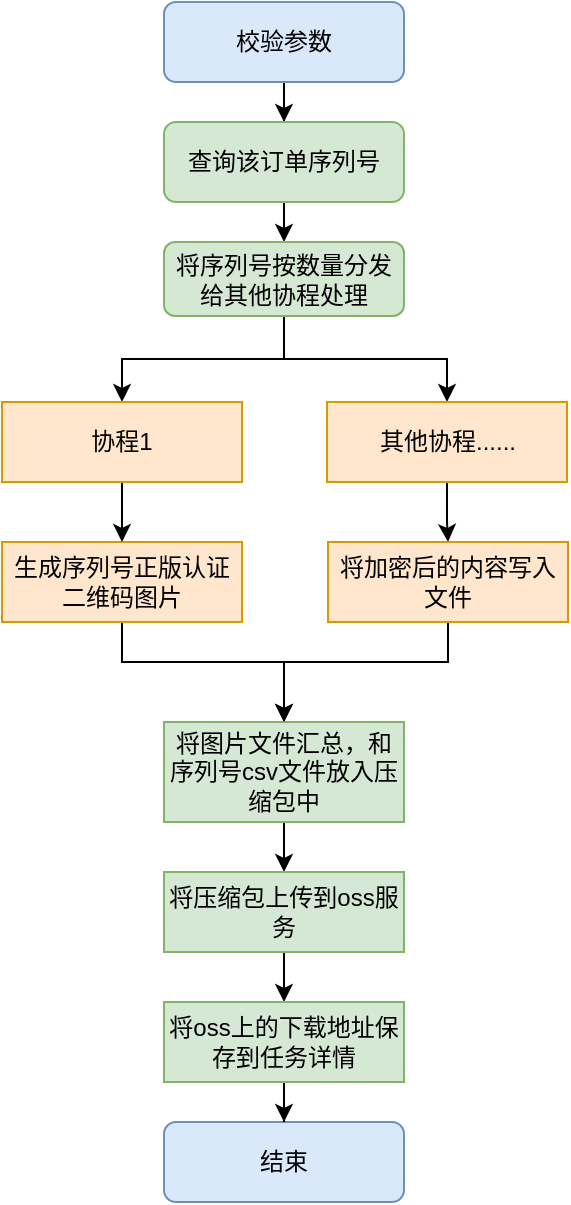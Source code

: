 <mxfile version="14.6.0" type="github">
  <diagram id="C5RBs43oDa-KdzZeNtuy" name="Page-1">
    <mxGraphModel dx="1422" dy="721" grid="1" gridSize="10" guides="1" tooltips="1" connect="1" arrows="1" fold="1" page="1" pageScale="1" pageWidth="827" pageHeight="1169" math="0" shadow="0">
      <root>
        <mxCell id="WIyWlLk6GJQsqaUBKTNV-0" />
        <mxCell id="WIyWlLk6GJQsqaUBKTNV-1" parent="WIyWlLk6GJQsqaUBKTNV-0" />
        <mxCell id="zUxlP2skSjDqgcWF5nVC-0" value="" style="edgeStyle=orthogonalEdgeStyle;rounded=0;orthogonalLoop=1;jettySize=auto;html=1;" edge="1" parent="WIyWlLk6GJQsqaUBKTNV-1" source="zUxlP2skSjDqgcWF5nVC-1" target="zUxlP2skSjDqgcWF5nVC-4">
          <mxGeometry relative="1" as="geometry" />
        </mxCell>
        <mxCell id="zUxlP2skSjDqgcWF5nVC-1" value="校验参数" style="rounded=1;whiteSpace=wrap;html=1;fontSize=12;glass=0;strokeWidth=1;shadow=0;fillColor=#dae8fc;strokeColor=#6c8ebf;" vertex="1" parent="WIyWlLk6GJQsqaUBKTNV-1">
          <mxGeometry x="221" y="50" width="120" height="40" as="geometry" />
        </mxCell>
        <mxCell id="zUxlP2skSjDqgcWF5nVC-2" value="结束" style="rounded=1;whiteSpace=wrap;html=1;fontSize=12;glass=0;strokeWidth=1;shadow=0;fillColor=#dae8fc;strokeColor=#6c8ebf;" vertex="1" parent="WIyWlLk6GJQsqaUBKTNV-1">
          <mxGeometry x="221" y="610" width="120" height="40" as="geometry" />
        </mxCell>
        <mxCell id="zUxlP2skSjDqgcWF5nVC-3" style="edgeStyle=orthogonalEdgeStyle;rounded=0;orthogonalLoop=1;jettySize=auto;html=1;exitX=0.5;exitY=1;exitDx=0;exitDy=0;entryX=0.5;entryY=0;entryDx=0;entryDy=0;" edge="1" parent="WIyWlLk6GJQsqaUBKTNV-1" source="zUxlP2skSjDqgcWF5nVC-4" target="zUxlP2skSjDqgcWF5nVC-7">
          <mxGeometry relative="1" as="geometry" />
        </mxCell>
        <mxCell id="zUxlP2skSjDqgcWF5nVC-4" value="查询该订单序列号" style="rounded=1;whiteSpace=wrap;html=1;fillColor=#d5e8d4;strokeColor=#82b366;" vertex="1" parent="WIyWlLk6GJQsqaUBKTNV-1">
          <mxGeometry x="221" y="110" width="120" height="40" as="geometry" />
        </mxCell>
        <mxCell id="zUxlP2skSjDqgcWF5nVC-5" style="edgeStyle=orthogonalEdgeStyle;rounded=0;orthogonalLoop=1;jettySize=auto;html=1;exitX=0.5;exitY=1;exitDx=0;exitDy=0;entryX=0.5;entryY=0;entryDx=0;entryDy=0;" edge="1" parent="WIyWlLk6GJQsqaUBKTNV-1" source="zUxlP2skSjDqgcWF5nVC-7" target="zUxlP2skSjDqgcWF5nVC-29">
          <mxGeometry relative="1" as="geometry" />
        </mxCell>
        <mxCell id="zUxlP2skSjDqgcWF5nVC-6" style="edgeStyle=orthogonalEdgeStyle;rounded=0;orthogonalLoop=1;jettySize=auto;html=1;exitX=0.5;exitY=1;exitDx=0;exitDy=0;" edge="1" parent="WIyWlLk6GJQsqaUBKTNV-1" source="zUxlP2skSjDqgcWF5nVC-7" target="zUxlP2skSjDqgcWF5nVC-11">
          <mxGeometry relative="1" as="geometry" />
        </mxCell>
        <mxCell id="zUxlP2skSjDqgcWF5nVC-7" value="将序列号按数量分发给其他协程处理" style="rounded=1;whiteSpace=wrap;html=1;fillColor=#d5e8d4;strokeColor=#82b366;" vertex="1" parent="WIyWlLk6GJQsqaUBKTNV-1">
          <mxGeometry x="221" y="170" width="120" height="37" as="geometry" />
        </mxCell>
        <mxCell id="zUxlP2skSjDqgcWF5nVC-10" style="edgeStyle=orthogonalEdgeStyle;rounded=0;orthogonalLoop=1;jettySize=auto;html=1;exitX=0.5;exitY=1;exitDx=0;exitDy=0;" edge="1" parent="WIyWlLk6GJQsqaUBKTNV-1" source="zUxlP2skSjDqgcWF5nVC-11" target="zUxlP2skSjDqgcWF5nVC-27">
          <mxGeometry relative="1" as="geometry">
            <mxPoint x="363" y="310" as="targetPoint" />
          </mxGeometry>
        </mxCell>
        <mxCell id="zUxlP2skSjDqgcWF5nVC-11" value="其他协程......" style="rounded=0;whiteSpace=wrap;html=1;fillColor=#ffe6cc;strokeColor=#d79b00;" vertex="1" parent="WIyWlLk6GJQsqaUBKTNV-1">
          <mxGeometry x="302.5" y="250" width="120" height="40" as="geometry" />
        </mxCell>
        <mxCell id="zUxlP2skSjDqgcWF5nVC-14" style="edgeStyle=orthogonalEdgeStyle;rounded=0;orthogonalLoop=1;jettySize=auto;html=1;entryX=0.5;entryY=0;entryDx=0;entryDy=0;exitX=0.5;exitY=1;exitDx=0;exitDy=0;" edge="1" parent="WIyWlLk6GJQsqaUBKTNV-1" source="zUxlP2skSjDqgcWF5nVC-15" target="zUxlP2skSjDqgcWF5nVC-17">
          <mxGeometry relative="1" as="geometry">
            <Array as="points">
              <mxPoint x="200" y="380" />
              <mxPoint x="281" y="380" />
            </Array>
          </mxGeometry>
        </mxCell>
        <mxCell id="zUxlP2skSjDqgcWF5nVC-15" value="生成序列号正版认证二维码图片" style="rounded=0;whiteSpace=wrap;html=1;fillColor=#ffe6cc;strokeColor=#d79b00;" vertex="1" parent="WIyWlLk6GJQsqaUBKTNV-1">
          <mxGeometry x="140" y="320" width="120" height="40" as="geometry" />
        </mxCell>
        <mxCell id="zUxlP2skSjDqgcWF5nVC-16" value="" style="edgeStyle=orthogonalEdgeStyle;rounded=0;orthogonalLoop=1;jettySize=auto;html=1;" edge="1" parent="WIyWlLk6GJQsqaUBKTNV-1" source="zUxlP2skSjDqgcWF5nVC-17" target="zUxlP2skSjDqgcWF5nVC-19">
          <mxGeometry relative="1" as="geometry" />
        </mxCell>
        <mxCell id="zUxlP2skSjDqgcWF5nVC-17" value="将图片文件汇总，和序列号csv文件放入压缩包中" style="rounded=0;whiteSpace=wrap;html=1;fillColor=#d5e8d4;strokeColor=#82b366;" vertex="1" parent="WIyWlLk6GJQsqaUBKTNV-1">
          <mxGeometry x="221" y="410" width="120" height="50" as="geometry" />
        </mxCell>
        <mxCell id="zUxlP2skSjDqgcWF5nVC-18" value="" style="edgeStyle=orthogonalEdgeStyle;rounded=0;orthogonalLoop=1;jettySize=auto;html=1;" edge="1" parent="WIyWlLk6GJQsqaUBKTNV-1" source="zUxlP2skSjDqgcWF5nVC-19" target="zUxlP2skSjDqgcWF5nVC-21">
          <mxGeometry relative="1" as="geometry" />
        </mxCell>
        <mxCell id="zUxlP2skSjDqgcWF5nVC-19" value="将压缩包上传到oss服务" style="rounded=0;whiteSpace=wrap;html=1;fillColor=#d5e8d4;strokeColor=#82b366;" vertex="1" parent="WIyWlLk6GJQsqaUBKTNV-1">
          <mxGeometry x="221" y="485" width="120" height="40" as="geometry" />
        </mxCell>
        <mxCell id="zUxlP2skSjDqgcWF5nVC-20" value="" style="edgeStyle=orthogonalEdgeStyle;rounded=0;orthogonalLoop=1;jettySize=auto;html=1;" edge="1" parent="WIyWlLk6GJQsqaUBKTNV-1" source="zUxlP2skSjDqgcWF5nVC-21" target="zUxlP2skSjDqgcWF5nVC-2">
          <mxGeometry relative="1" as="geometry" />
        </mxCell>
        <mxCell id="zUxlP2skSjDqgcWF5nVC-21" value="将oss上的下载地址保存到任务详情" style="rounded=0;whiteSpace=wrap;html=1;fillColor=#d5e8d4;strokeColor=#82b366;" vertex="1" parent="WIyWlLk6GJQsqaUBKTNV-1">
          <mxGeometry x="221" y="550" width="120" height="40" as="geometry" />
        </mxCell>
        <mxCell id="zUxlP2skSjDqgcWF5nVC-26" style="edgeStyle=orthogonalEdgeStyle;rounded=0;orthogonalLoop=1;jettySize=auto;html=1;exitX=0.5;exitY=1;exitDx=0;exitDy=0;entryX=0.5;entryY=0;entryDx=0;entryDy=0;" edge="1" parent="WIyWlLk6GJQsqaUBKTNV-1" source="zUxlP2skSjDqgcWF5nVC-27" target="zUxlP2skSjDqgcWF5nVC-17">
          <mxGeometry relative="1" as="geometry">
            <Array as="points">
              <mxPoint x="363" y="380" />
              <mxPoint x="281" y="380" />
            </Array>
          </mxGeometry>
        </mxCell>
        <mxCell id="zUxlP2skSjDqgcWF5nVC-27" value="将加密后的内容写入文件" style="rounded=0;whiteSpace=wrap;html=1;fillColor=#ffe6cc;strokeColor=#d79b00;" vertex="1" parent="WIyWlLk6GJQsqaUBKTNV-1">
          <mxGeometry x="303" y="320" width="120" height="40" as="geometry" />
        </mxCell>
        <mxCell id="zUxlP2skSjDqgcWF5nVC-28" style="edgeStyle=orthogonalEdgeStyle;rounded=0;orthogonalLoop=1;jettySize=auto;html=1;exitX=0.5;exitY=1;exitDx=0;exitDy=0;" edge="1" parent="WIyWlLk6GJQsqaUBKTNV-1" source="zUxlP2skSjDqgcWF5nVC-29" target="zUxlP2skSjDqgcWF5nVC-15">
          <mxGeometry relative="1" as="geometry">
            <mxPoint x="210" y="350" as="targetPoint" />
          </mxGeometry>
        </mxCell>
        <mxCell id="zUxlP2skSjDqgcWF5nVC-29" value="协程1" style="rounded=0;whiteSpace=wrap;html=1;fillColor=#ffe6cc;strokeColor=#d79b00;" vertex="1" parent="WIyWlLk6GJQsqaUBKTNV-1">
          <mxGeometry x="140" y="250" width="120" height="40" as="geometry" />
        </mxCell>
      </root>
    </mxGraphModel>
  </diagram>
</mxfile>
